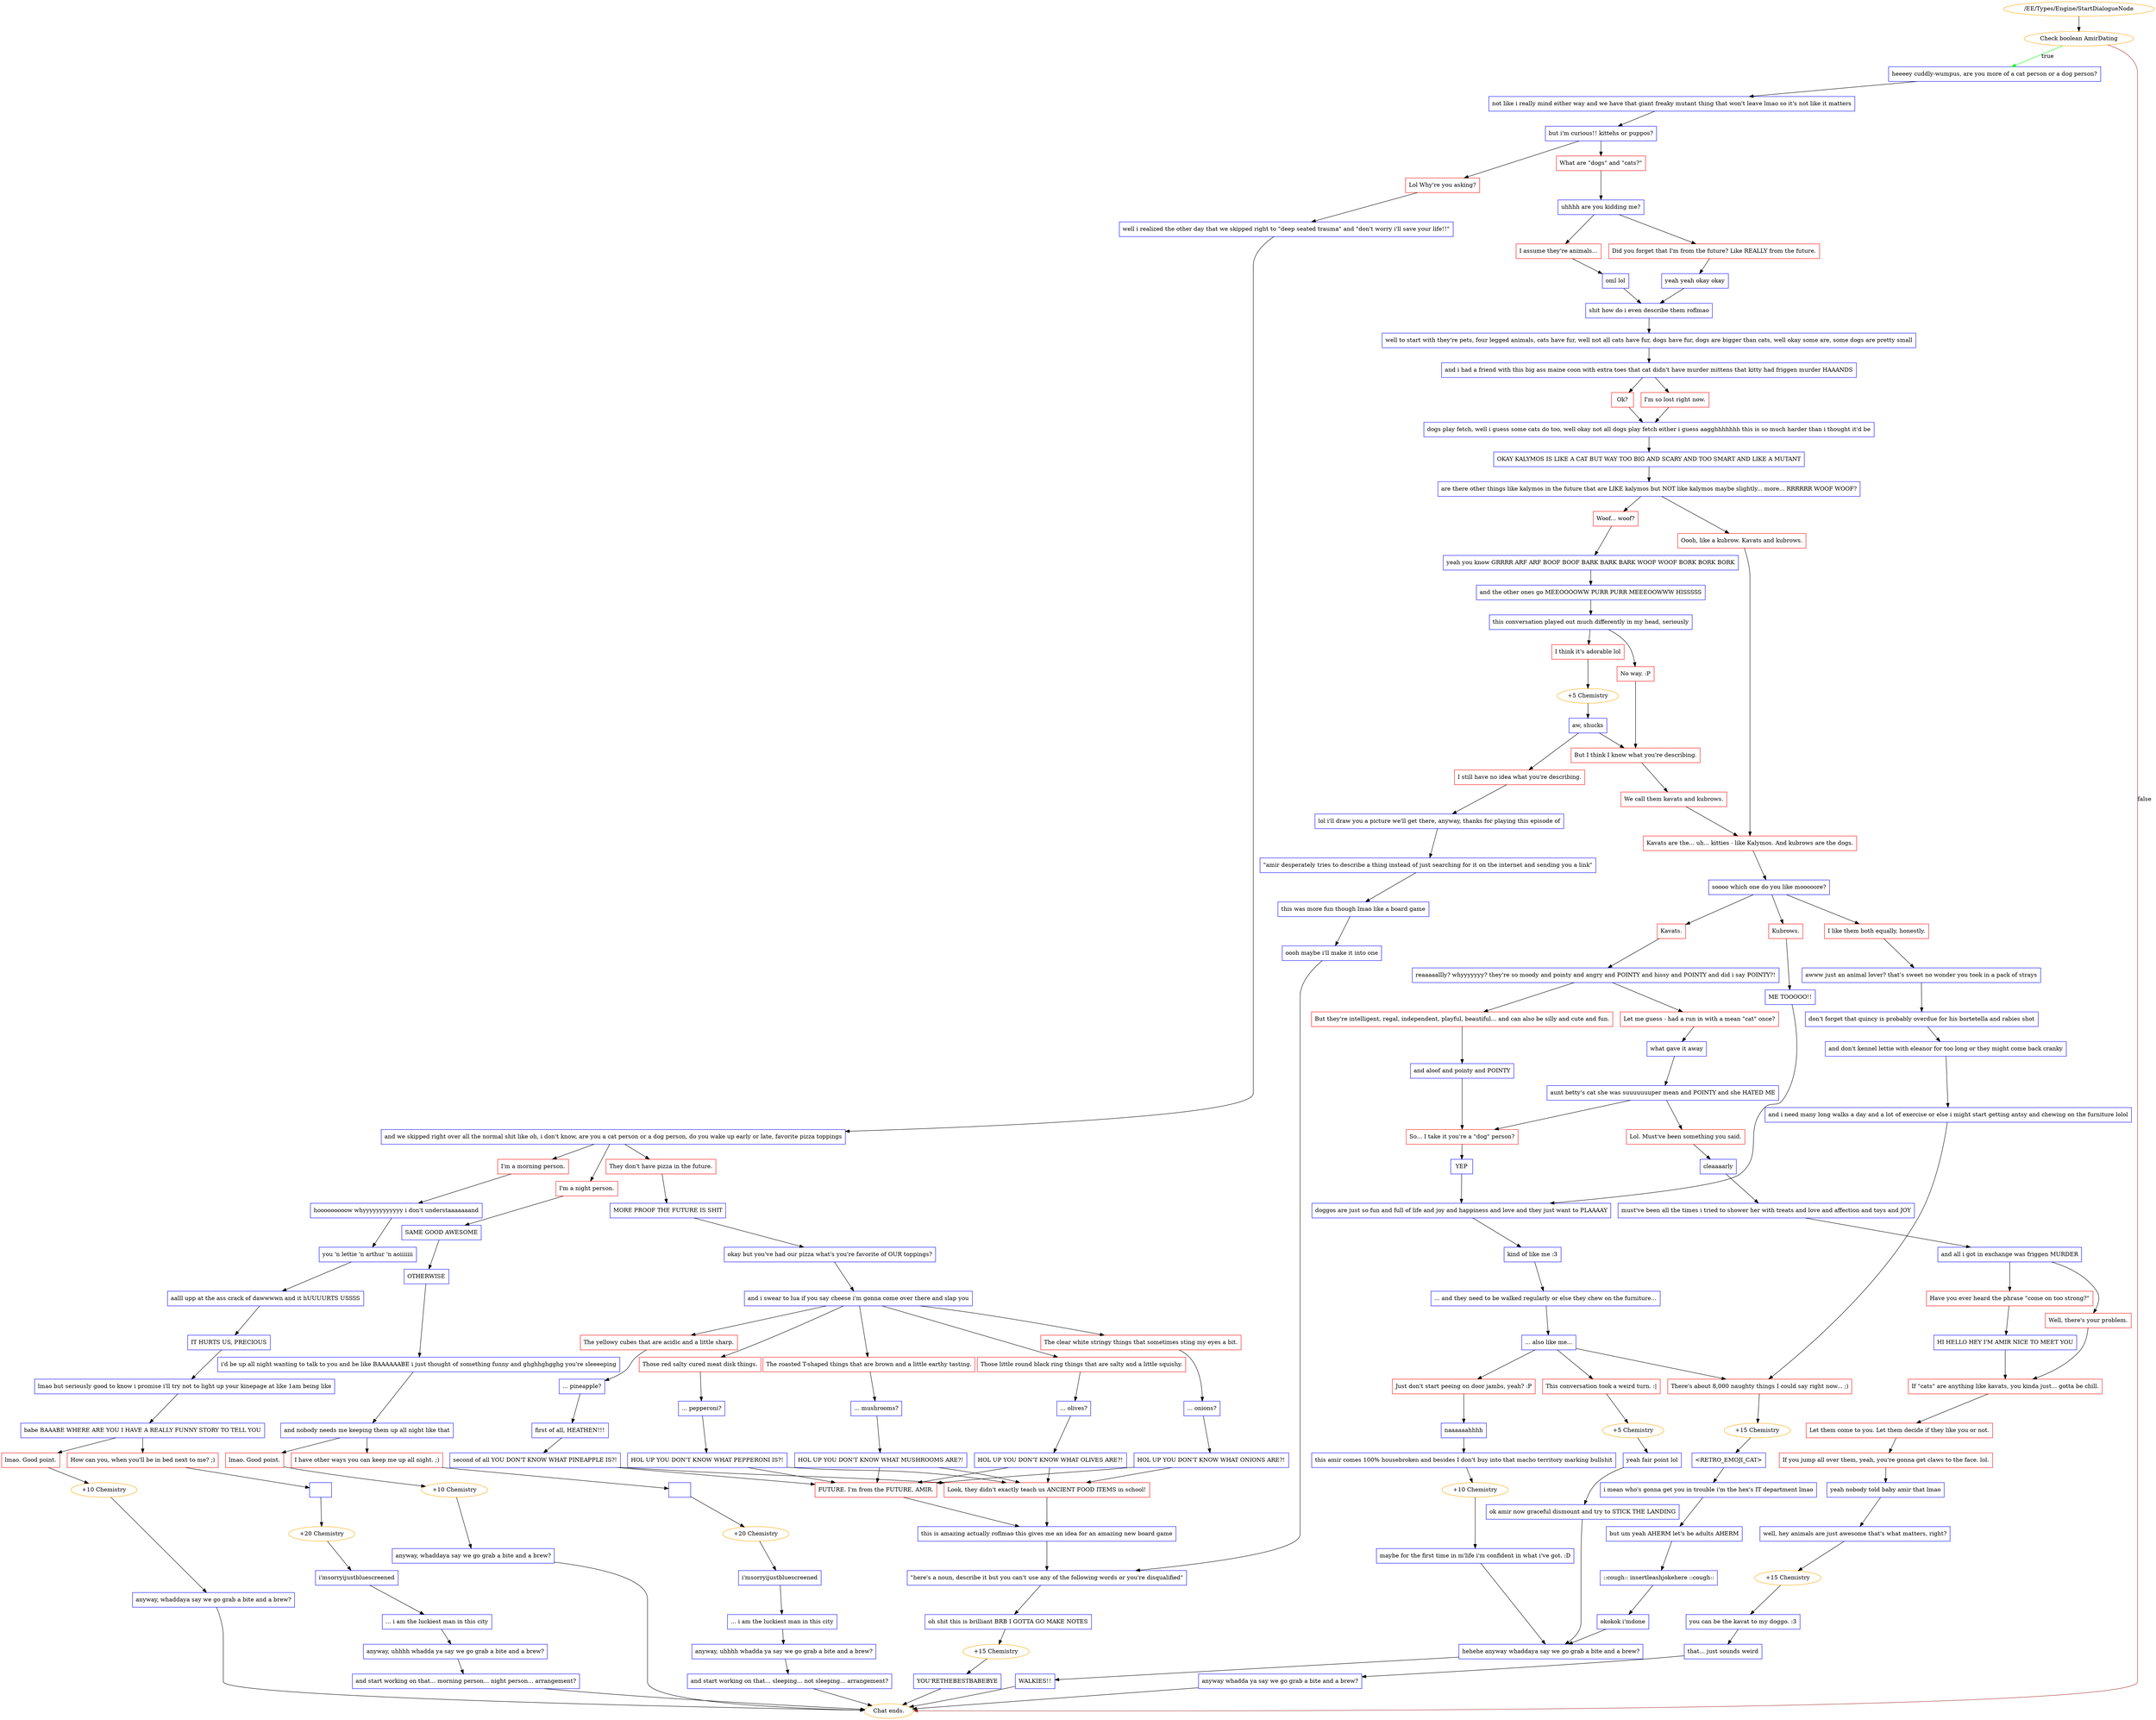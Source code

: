 digraph {
	2909 [label="/EE/Types/Engine/StartDialogueNode",color=orange];
		2909 -> 2910;
	2910 [label="Check boolean AmirDating",color=orange];
		2910 -> 2912 [label=true,color=green];
		2910 -> "Chat ends." [label=false,color=brown];
	2912 [label="heeeey cuddly-wumpus, are you more of a cat person or a dog person?",shape=box,color=blue];
		2912 -> 2913;
	"Chat ends." [color=orange];
	2913 [label="not like i really mind either way and we have that giant freaky mutant thing that won't leave lmao so it's not like it matters",shape=box,color=blue];
		2913 -> 2914;
	2914 [label="but i'm curious!! kittehs or puppos?",shape=box,color=blue];
		2914 -> 3005;
		2914 -> 3007;
	3005 [label="What are \"dogs\" and \"cats?\"",shape=box,color=red];
		3005 -> 3006;
	3007 [label="Lol Why're you asking?",shape=box,color=red];
		3007 -> 3008;
	3006 [label="uhhhh are you kidding me?",shape=box,color=blue];
		3006 -> 2915;
		3006 -> 2916;
	3008 [label="well i realized the other day that we skipped right to \"deep seated trauma\" and \"don't worry i'll save your life!!\"",shape=box,color=blue];
		3008 -> 3009;
	2915 [label="Did you forget that I'm from the future? Like REALLY from the future.",shape=box,color=red];
		2915 -> 2917;
	2916 [label="I assume they're animals...",shape=box,color=red];
		2916 -> 2918;
	3009 [label="and we skipped right over all the normal shit like oh, i don't know, are you a cat person or a dog person, do you wake up early or late, favorite pizza toppings",shape=box,color=blue];
		3009 -> 3010;
		3009 -> 3011;
		3009 -> 3012;
	2917 [label="yeah yeah okay okay",shape=box,color=blue];
		2917 -> 2919;
	2918 [label="oml lol",shape=box,color=blue];
		2918 -> 2919;
	3010 [label="I'm a morning person.",shape=box,color=red];
		3010 -> 3013;
	3011 [label="I'm a night person.",shape=box,color=red];
		3011 -> 3014;
	3012 [label="They don't have pizza in the future.",shape=box,color=red];
		3012 -> 3015;
	2919 [label="shit how do i even describe them roflmao",shape=box,color=blue];
		2919 -> 2920;
	3013 [label="hooooooooow whyyyyyyyyyyyy i don't understaaaaaaand",shape=box,color=blue];
		3013 -> 3016;
	3014 [label="SAME GOOD AWESOME",shape=box,color=blue];
		3014 -> 3017;
	3015 [label="MORE PROOF THE FUTURE IS SHIT",shape=box,color=blue];
		3015 -> 3018;
	2920 [label="well to start with they're pets, four legged animals, cats have fur, well not all cats have fur, dogs have fur, dogs are bigger than cats, well okay some are, some dogs are pretty small",shape=box,color=blue];
		2920 -> 2921;
	3016 [label="you 'n lettie 'n arthur 'n aoiiiiiii",shape=box,color=blue];
		3016 -> 3019;
	3017 [label="OTHERWISE",shape=box,color=blue];
		3017 -> 3020;
	3018 [label="okay but you've had our pizza what's you're favorite of OUR toppings?",shape=box,color=blue];
		3018 -> 3021;
	2921 [label="and i had a friend with this big ass maine coon with extra toes that cat didn't have murder mittens that kitty had friggen murder HAAANDS",shape=box,color=blue];
		2921 -> 2922;
		2921 -> 2923;
	3019 [label="aalll upp at the ass crack of dawwwwn and it hUUUURTS USSSS",shape=box,color=blue];
		3019 -> 3022;
	3020 [label="i'd be up all night wanting to talk to you and be like BAAAAAABE i just thought of something funny and ghghhghgghg you're sleeeeping",shape=box,color=blue];
		3020 -> 3037;
	3021 [label="and i swear to lua if you say cheese i'm gonna come over there and slap you",shape=box,color=blue];
		3021 -> 3050;
		3021 -> 3051;
		3021 -> 3052;
		3021 -> 3053;
		3021 -> 3054;
	2922 [label="I'm so lost right now.",shape=box,color=red];
		2922 -> 2924;
	2923 [label="Ok?",shape=box,color=red];
		2923 -> 2924;
	3022 [label="IT HURTS US, PRECIOUS",shape=box,color=blue];
		3022 -> 3023;
	3037 [label="and nobody needs me keeping them up all night like that",shape=box,color=blue];
		3037 -> 3038;
		3037 -> 3039;
	3050 [label="Those red salty cured meat disk things.",shape=box,color=red];
		3050 -> 3055;
	3051 [label="Those little round black ring things that are salty and a little squishy.",shape=box,color=red];
		3051 -> 3056;
	3052 [label="The roasted T-shaped things that are brown and a little earthy tasting.",shape=box,color=red];
		3052 -> 3057;
	3053 [label="The clear white stringy things that sometimes sting my eyes a bit.",shape=box,color=red];
		3053 -> 3058;
	3054 [label="The yellowy cubes that are acidic and a little sharp.",shape=box,color=red];
		3054 -> 3059;
	2924 [label="dogs play fetch, well i guess some cats do too, well okay not all dogs play fetch either i guess aagghhhhhhh this is so much harder than i thought it'd be",shape=box,color=blue];
		2924 -> 2925;
	3023 [label="lmao but seriously good to know i promise i'll try not to light up your kinepage at like 1am being like",shape=box,color=blue];
		3023 -> 3024;
	3038 [label="I have other ways you can keep me up all night. ;)",shape=box,color=red];
		3038 -> 3040;
	3039 [label="lmao. Good point.",shape=box,color=red];
		3039 -> 3048;
	3055 [label="... pepperoni?",shape=box,color=blue];
		3055 -> 3060;
	3056 [label="... olives?",shape=box,color=blue];
		3056 -> 3061;
	3057 [label="... mushrooms?",shape=box,color=blue];
		3057 -> 3062;
	3058 [label="... onions?",shape=box,color=blue];
		3058 -> 3063;
	3059 [label="... pineapple?",shape=box,color=blue];
		3059 -> 1832;
	2925 [label="OKAY KALYMOS IS LIKE A CAT BUT WAY TOO BIG AND SCARY AND TOO SMART AND LIKE A MUTANT",shape=box,color=blue];
		2925 -> 2926;
	3024 [label="babe BAAABE WHERE ARE YOU I HAVE A REALLY FUNNY STORY TO TELL YOU",shape=box,color=blue];
		3024 -> 3025;
		3024 -> 3026;
	3040 [label="  ",shape=box,color=blue];
		3040 -> 3045;
	3048 [label="+10 Chemistry",color=orange];
		3048 -> 3047;
	3060 [label="HOL UP YOU DON'T KNOW WHAT PEPPERONI IS?!",shape=box,color=blue];
		3060 -> 3065;
		3060 -> 3066;
	3061 [label="HOL UP YOU DON'T KNOW WHAT OLIVES ARE?!",shape=box,color=blue];
		3061 -> 3065;
		3061 -> 3066;
	3062 [label="HOL UP YOU DON'T KNOW WHAT MUSHROOMS ARE?!",shape=box,color=blue];
		3062 -> 3065;
		3062 -> 3066;
	3063 [label="HOL UP YOU DON'T KNOW WHAT ONIONS ARE?!",shape=box,color=blue];
		3063 -> 3065;
		3063 -> 3066;
	1832 [label="first of all, HEATHEN!!!",shape=box,color=blue];
		1832 -> 1150;
	2926 [label="are there other things like kalymos in the future that are LIKE kalymos but NOT like kalymos maybe slightly... more... RRRRRR WOOF WOOF?",shape=box,color=blue];
		2926 -> 2927;
		2926 -> 2928;
	3025 [label="How can you, when you'll be in bed next to me? ;)",shape=box,color=red];
		3025 -> 3027;
	3026 [label="lmao. Good point.",shape=box,color=red];
		3026 -> 3035;
	3045 [label="+20 Chemistry",color=orange];
		3045 -> 3041;
	3047 [label="anyway, whaddaya say we go grab a bite and a brew?",shape=box,color=blue];
		3047 -> "Chat ends.";
	3065 [label="FUTURE. I'm from the FUTURE, AMIR.",shape=box,color=red];
		3065 -> 3067;
	3066 [label="Look, they didn't exactly teach us ANCIENT FOOD ITEMS in school!",shape=box,color=red];
		3066 -> 3067;
	1150 [label="second of all YOU DON'T KNOW WHAT PINEAPPLE IS?!",shape=box,color=blue];
		1150 -> 3065;
		1150 -> 3066;
	2927 [label="Oooh, like a kubrow. Kavats and kubrows.",shape=box,color=red];
		2927 -> 2939;
	2928 [label="Woof... woof?",shape=box,color=red];
		2928 -> 2929;
	3027 [label="  ",shape=box,color=blue];
		3027 -> 3033;
	3035 [label="+10 Chemistry",color=orange];
		3035 -> 3028;
	3041 [label="i'msorryijustbluescreened",shape=box,color=blue];
		3041 -> 3042;
	"Chat ends." [color=orange];
	3067 [label="this is amazing actually roflmao this gives me an idea for an amazing new board game",shape=box,color=blue];
		3067 -> 2943;
	2939 [label="Kavats are the... uh... kitties - like Kalymos. And kubrows are the dogs.",shape=box,color=red];
		2939 -> 2948;
	2929 [label="yeah you know GRRRR ARF ARF BOOF BOOF BARK BARK BARK WOOF WOOF BORK BORK BORK",shape=box,color=blue];
		2929 -> 2930;
	3033 [label="+20 Chemistry",color=orange];
		3033 -> 3029;
	3028 [label="anyway, whaddaya say we go grab a bite and a brew?",shape=box,color=blue];
		3028 -> "Chat ends.";
	3042 [label="... i am the luckiest man in this city",shape=box,color=blue];
		3042 -> 3043;
	2943 [label="\"here's a noun, describe it but you can't use any of the following words or you're disqualified\"",shape=box,color=blue];
		2943 -> 2944;
	2948 [label="soooo which one do you like mooooore?",shape=box,color=blue];
		2948 -> 2949;
		2948 -> 2950;
		2948 -> 2951;
	2930 [label="and the other ones go MEEOOOOWW PURR PURR MEEEOOWWW HISSSSS",shape=box,color=blue];
		2930 -> 2931;
	3029 [label="i'msorryijustbluescreened",shape=box,color=blue];
		3029 -> 3030;
	"Chat ends." [color=orange];
	3043 [label="anyway, uhhhh whadda ya say we go grab a bite and a brew?",shape=box,color=blue];
		3043 -> 3044;
	2944 [label="oh shit this is brilliant BRB I GOTTA GO MAKE NOTES",shape=box,color=blue];
		2944 -> 2946;
	2949 [label="Kavats.",shape=box,color=red];
		2949 -> 2952;
	2950 [label="Kubrows.",shape=box,color=red];
		2950 -> 2953;
	2951 [label="I like them both equally, honestly.",shape=box,color=red];
		2951 -> 2954;
	2931 [label="this conversation played out much differently in my head, seriously",shape=box,color=blue];
		2931 -> 2932;
		2931 -> 2933;
	3030 [label="... i am the luckiest man in this city",shape=box,color=blue];
		3030 -> 3031;
	3044 [label="and start working on that... sleeping... not sleeping... arrangement?",shape=box,color=blue];
		3044 -> "Chat ends.";
	2946 [label="+15 Chemistry",color=orange];
		2946 -> 2945;
	2952 [label="reaaaaallly? whyyyyyyy? they're so moody and pointy and angry and POINTY and hissy and POINTY and did i say POINTY?!",shape=box,color=blue];
		2952 -> 2958;
		2952 -> 2959;
	2953 [label="ME TOOOOO!!",shape=box,color=blue];
		2953 -> 2971;
	2954 [label="awww just an animal lover? that's sweet no wonder you took in a pack of strays",shape=box,color=blue];
		2954 -> 2955;
	2932 [label="No way. :P",shape=box,color=red];
		2932 -> 2936;
	2933 [label="I think it's adorable lol",shape=box,color=red];
		2933 -> 2934;
	3031 [label="anyway, uhhhh whadda ya say we go grab a bite and a brew?",shape=box,color=blue];
		3031 -> 3032;
	"Chat ends." [color=orange];
	2945 [label="YOU'RETHEBESTBABEBYE",shape=box,color=blue];
		2945 -> "Chat ends.";
	2958 [label="Let me guess - had a run in with a mean \"cat\" once?",shape=box,color=red];
		2958 -> 2960;
	2959 [label="But they're intelligent, regal, independent, playful, beautiful... and can also be silly and cute and fun.",shape=box,color=red];
		2959 -> 2961;
	2971 [label="doggos are just so fun and full of life and joy and happiness and love and they just want to PLAAAAY",shape=box,color=blue];
		2971 -> 2972;
	2955 [label="don't forget that quincy is probably overdue for his bortetella and rabies shot",shape=box,color=blue];
		2955 -> 2956;
	2936 [label="But I think I know what you're describing.",shape=box,color=red];
		2936 -> 2938;
	2934 [label="+5 Chemistry",color=orange];
		2934 -> 3486;
	3032 [label="and start working on that... morning person... night person... arrangement?",shape=box,color=blue];
		3032 -> "Chat ends.";
	"Chat ends." [color=orange];
	2960 [label="what gave it away",shape=box,color=blue];
		2960 -> 2962;
	2961 [label="and aloof and pointy and POINTY",shape=box,color=blue];
		2961 -> 2964;
	2972 [label="kind of like me :3",shape=box,color=blue];
		2972 -> 2973;
	2956 [label="and don't kennel lettie with eleanor for too long or they might come back cranky",shape=box,color=blue];
		2956 -> 2957;
	2938 [label="We call them kavats and kubrows.",shape=box,color=red];
		2938 -> 2939;
	3486 [label="aw, shucks",shape=box,color=blue];
		3486 -> 2936;
		3486 -> 2935;
	"Chat ends." [color=orange];
	2962 [label="aunt betty's cat she was suuuuuuuper mean and POINTY and she HATED ME",shape=box,color=blue];
		2962 -> 2963;
		2962 -> 2964;
	2964 [label="So... I take it you're a \"dog\" person?",shape=box,color=red];
		2964 -> 2965;
	2973 [label="... and they need to be walked regularly or else they chew on the furniture...",shape=box,color=blue];
		2973 -> 2974;
	2957 [label="and i need many long walks a day and a lot of exercise or else i might start getting antsy and chewing on the furniture lolol",shape=box,color=blue];
		2957 -> 2979;
	2935 [label="I still have no idea what you're describing.",shape=box,color=red];
		2935 -> 2937;
	2963 [label="Lol. Must've been something you said.",shape=box,color=red];
		2963 -> 2966;
	2965 [label="YEP",shape=box,color=blue];
		2965 -> 2971;
	2974 [label="... also like me...",shape=box,color=blue];
		2974 -> 2977;
		2974 -> 2978;
		2974 -> 2979;
	2979 [label="There's about 8,000 naughty things I could say right now... ;)",shape=box,color=red];
		2979 -> 2989;
	2937 [label="lol i'll draw you a picture we'll get there, anyway, thanks for playing this episode of",shape=box,color=blue];
		2937 -> 2940;
	2966 [label="cleaaaarly",shape=box,color=blue];
		2966 -> 2967;
	2977 [label="This conversation took a weird turn. :|",shape=box,color=red];
		2977 -> 2995;
	2978 [label="Just don't start peeing on door jambs, yeah? :P",shape=box,color=red];
		2978 -> 2981;
	2989 [label="+15 Chemistry",color=orange];
		2989 -> 2982;
	2940 [label="\"amir desperately tries to describe a thing instead of just searching for it on the internet and sending you a link\"",shape=box,color=blue];
		2940 -> 2941;
	2967 [label="must've been all the times i tried to shower her with treats and love and affection and toys and JOY",shape=box,color=blue];
		2967 -> 2968;
	2995 [label="+5 Chemistry",color=orange];
		2995 -> 2980;
	2981 [label="naaaaaahhhh",shape=box,color=blue];
		2981 -> 2984;
	2982 [label="<RETRO_EMOJI_CAT>",shape=box,color=blue];
		2982 -> 2985;
	2941 [label="this was more fun though lmao like a board game",shape=box,color=blue];
		2941 -> 2942;
	2968 [label="and all i got in exchange was friggen MURDER",shape=box,color=blue];
		2968 -> 2969;
		2968 -> 2970;
	2980 [label="yeah fair point lol",shape=box,color=blue];
		2980 -> 2983;
	2984 [label="this amir comes 100% housebroken and besides I don't buy into that macho territory marking bullshit",shape=box,color=blue];
		2984 -> 2994;
	2985 [label="i mean who's gonna get you in trouble i'm the hex's IT department lmao",shape=box,color=blue];
		2985 -> 2986;
	2942 [label="oooh maybe i'll make it into one",shape=box,color=blue];
		2942 -> 2943;
	2969 [label="Have you ever heard the phrase \"come on too strong?\"",shape=box,color=red];
		2969 -> 2975;
	2970 [label="Well, there's your problem.",shape=box,color=red];
		2970 -> 2976;
	2983 [label="ok amir now graceful dismount and try to STICK THE LANDING",shape=box,color=blue];
		2983 -> 2990;
	2994 [label="+10 Chemistry",color=orange];
		2994 -> 2993;
	2986 [label="but um yeah AHERM let's be adults AHERM",shape=box,color=blue];
		2986 -> 2987;
	2975 [label="HI HELLO HEY I'M AMIR NICE TO MEET YOU",shape=box,color=blue];
		2975 -> 2976;
	2976 [label="If \"cats\" are anything like kavats, you kinda just... gotta be chill.",shape=box,color=red];
		2976 -> 2996;
	2990 [label="hehehe anyway whaddaya say we go grab a bite and a brew?",shape=box,color=blue];
		2990 -> 2991;
	2993 [label="maybe for the first time in m'life i'm confident in what i've got. :D",shape=box,color=blue];
		2993 -> 2990;
	2987 [label="::cough:: insertleashjokehere ::cough::",shape=box,color=blue];
		2987 -> 2988;
	2996 [label="Let them come to you. Let them decide if they like you or not.",shape=box,color=red];
		2996 -> 2997;
	2991 [label="WALKIES!!",shape=box,color=blue];
		2991 -> "Chat ends.";
	2988 [label="okokok i'mdone",shape=box,color=blue];
		2988 -> 2990;
	2997 [label="If you jump all over them, yeah, you're gonna get claws to the face. lol.",shape=box,color=red];
		2997 -> 2998;
	"Chat ends." [color=orange];
	2998 [label="yeah nobody told baby amir that lmao",shape=box,color=blue];
		2998 -> 2999;
	2999 [label="well, hey animals are just awesome that's what matters, right?",shape=box,color=blue];
		2999 -> 3003;
	3003 [label="+15 Chemistry",color=orange];
		3003 -> 3000;
	3000 [label="you can be the kavat to my doggo. :3",shape=box,color=blue];
		3000 -> 3001;
	3001 [label="that... just sounds weird",shape=box,color=blue];
		3001 -> 3002;
	3002 [label="anyway whadda ya say we go grab a bite and a brew?",shape=box,color=blue];
		3002 -> "Chat ends.";
	"Chat ends." [color=orange];
}